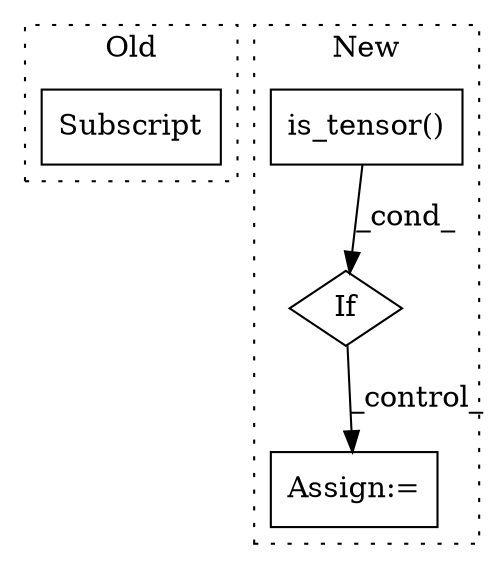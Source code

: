 digraph G {
subgraph cluster0 {
1 [label="Subscript" a="63" s="2431,0" l="29,0" shape="box"];
label = "Old";
style="dotted";
}
subgraph cluster1 {
2 [label="is_tensor()" a="75" s="4043,4074" l="16,1" shape="box"];
3 [label="If" a="96" s="4040" l="3" shape="diamond"];
4 [label="Assign:=" a="68" s="4152" l="3" shape="box"];
label = "New";
style="dotted";
}
2 -> 3 [label="_cond_"];
3 -> 4 [label="_control_"];
}